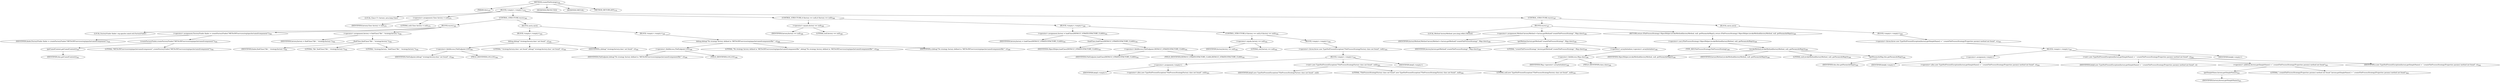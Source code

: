 digraph "createFileStrategy" {  
"924" [label = <(METHOD,createFileStrategy)<SUB>378</SUB>> ]
"83" [label = <(PARAM,this)<SUB>378</SUB>> ]
"925" [label = <(BLOCK,&lt;empty&gt;,&lt;empty&gt;)<SUB>378</SUB>> ]
"926" [label = <(LOCAL,Class&lt;?&gt; factory: java.lang.Class)> ]
"927" [label = <(&lt;operator&gt;.assignment,Class factory = null)<SUB>379</SUB>> ]
"928" [label = <(IDENTIFIER,factory,Class factory = null)<SUB>379</SUB>> ]
"929" [label = <(LITERAL,null,Class factory = null)<SUB>379</SUB>> ]
"930" [label = <(CONTROL_STRUCTURE,try,try)<SUB>380</SUB>> ]
"931" [label = <(BLOCK,try,try)<SUB>380</SUB>> ]
"932" [label = <(LOCAL,FactoryFinder finder: org.apache.camel.util.FactoryFinder)> ]
"933" [label = <(&lt;operator&gt;.assignment,FactoryFinder finder = createFactoryFinder(&quot;META-INF/services/org/apache/camel/component/&quot;))<SUB>381</SUB>> ]
"934" [label = <(IDENTIFIER,finder,FactoryFinder finder = createFactoryFinder(&quot;META-INF/services/org/apache/camel/component/&quot;))<SUB>381</SUB>> ]
"935" [label = <(createFactoryFinder,createFactoryFinder(&quot;META-INF/services/org/apache/camel/component/&quot;))<SUB>381</SUB>> ]
"936" [label = <(getCamelContext,getCamelContext())<SUB>381</SUB>> ]
"82" [label = <(IDENTIFIER,this,getCamelContext())<SUB>381</SUB>> ]
"937" [label = <(LITERAL,&quot;META-INF/services/org/apache/camel/component/&quot;,createFactoryFinder(&quot;META-INF/services/org/apache/camel/component/&quot;))<SUB>381</SUB>> ]
"938" [label = <(&lt;operator&gt;.assignment,factory = findClass(&quot;file&quot;, &quot;strategy.factory.&quot;))<SUB>382</SUB>> ]
"939" [label = <(IDENTIFIER,factory,factory = findClass(&quot;file&quot;, &quot;strategy.factory.&quot;))<SUB>382</SUB>> ]
"940" [label = <(findClass,findClass(&quot;file&quot;, &quot;strategy.factory.&quot;))<SUB>382</SUB>> ]
"941" [label = <(IDENTIFIER,finder,findClass(&quot;file&quot;, &quot;strategy.factory.&quot;))<SUB>382</SUB>> ]
"942" [label = <(LITERAL,&quot;file&quot;,findClass(&quot;file&quot;, &quot;strategy.factory.&quot;))<SUB>382</SUB>> ]
"943" [label = <(LITERAL,&quot;strategy.factory.&quot;,findClass(&quot;file&quot;, &quot;strategy.factory.&quot;))<SUB>382</SUB>> ]
"944" [label = <(BLOCK,catch,catch)> ]
"945" [label = <(BLOCK,&lt;empty&gt;,&lt;empty&gt;)<SUB>383</SUB>> ]
"946" [label = <(debug,debug(&quot;'strategy.factory.class' not found&quot;, e))<SUB>384</SUB>> ]
"947" [label = <(&lt;operator&gt;.fieldAccess,FileEndpoint.LOG)<SUB>384</SUB>> ]
"948" [label = <(IDENTIFIER,FileEndpoint,debug(&quot;'strategy.factory.class' not found&quot;, e))<SUB>384</SUB>> ]
"949" [label = <(FIELD_IDENTIFIER,LOG,LOG)<SUB>384</SUB>> ]
"950" [label = <(LITERAL,&quot;'strategy.factory.class' not found&quot;,debug(&quot;'strategy.factory.class' not found&quot;, e))<SUB>384</SUB>> ]
"951" [label = <(IDENTIFIER,e,debug(&quot;'strategy.factory.class' not found&quot;, e))<SUB>384</SUB>> ]
"952" [label = <(BLOCK,&lt;empty&gt;,&lt;empty&gt;)<SUB>385</SUB>> ]
"953" [label = <(debug,debug(&quot;No strategy factory defined in 'META-INF/services/org/apache/camel/component/file'&quot;, e))<SUB>386</SUB>> ]
"954" [label = <(&lt;operator&gt;.fieldAccess,FileEndpoint.LOG)<SUB>386</SUB>> ]
"955" [label = <(IDENTIFIER,FileEndpoint,debug(&quot;No strategy factory defined in 'META-INF/services/org/apache/camel/component/file'&quot;, e))<SUB>386</SUB>> ]
"956" [label = <(FIELD_IDENTIFIER,LOG,LOG)<SUB>386</SUB>> ]
"957" [label = <(LITERAL,&quot;No strategy factory defined in 'META-INF/services/org/apache/camel/component/file'&quot;,debug(&quot;No strategy factory defined in 'META-INF/services/org/apache/camel/component/file'&quot;, e))<SUB>386</SUB>> ]
"958" [label = <(IDENTIFIER,e,debug(&quot;No strategy factory defined in 'META-INF/services/org/apache/camel/component/file'&quot;, e))<SUB>386</SUB>> ]
"959" [label = <(CONTROL_STRUCTURE,if (factory == null),if (factory == null))<SUB>389</SUB>> ]
"960" [label = <(&lt;operator&gt;.equals,factory == null)<SUB>389</SUB>> ]
"961" [label = <(IDENTIFIER,factory,factory == null)<SUB>389</SUB>> ]
"962" [label = <(LITERAL,null,factory == null)<SUB>389</SUB>> ]
"963" [label = <(BLOCK,&lt;empty&gt;,&lt;empty&gt;)<SUB>389</SUB>> ]
"964" [label = <(&lt;operator&gt;.assignment,factory = loadClass(DEFAULT_STRATEGYFACTORY_CLASS))<SUB>391</SUB>> ]
"965" [label = <(IDENTIFIER,factory,factory = loadClass(DEFAULT_STRATEGYFACTORY_CLASS))<SUB>391</SUB>> ]
"966" [label = <(loadClass,loadClass(DEFAULT_STRATEGYFACTORY_CLASS))<SUB>391</SUB>> ]
"967" [label = <(IDENTIFIER,ObjectHelper,loadClass(DEFAULT_STRATEGYFACTORY_CLASS))<SUB>391</SUB>> ]
"968" [label = <(&lt;operator&gt;.fieldAccess,FileEndpoint.DEFAULT_STRATEGYFACTORY_CLASS)<SUB>391</SUB>> ]
"969" [label = <(IDENTIFIER,FileEndpoint,loadClass(DEFAULT_STRATEGYFACTORY_CLASS))<SUB>391</SUB>> ]
"970" [label = <(FIELD_IDENTIFIER,DEFAULT_STRATEGYFACTORY_CLASS,DEFAULT_STRATEGYFACTORY_CLASS)<SUB>391</SUB>> ]
"971" [label = <(CONTROL_STRUCTURE,if (factory == null),if (factory == null))<SUB>392</SUB>> ]
"972" [label = <(&lt;operator&gt;.equals,factory == null)<SUB>392</SUB>> ]
"973" [label = <(IDENTIFIER,factory,factory == null)<SUB>392</SUB>> ]
"974" [label = <(LITERAL,null,factory == null)<SUB>392</SUB>> ]
"975" [label = <(BLOCK,&lt;empty&gt;,&lt;empty&gt;)<SUB>392</SUB>> ]
"976" [label = <(&lt;operator&gt;.throw,throw new TypeNotPresentException(&quot;FileProcessStrategyFactory class not found&quot;, null);)<SUB>393</SUB>> ]
"977" [label = <(BLOCK,&lt;empty&gt;,&lt;empty&gt;)<SUB>393</SUB>> ]
"978" [label = <(&lt;operator&gt;.assignment,&lt;empty&gt;)> ]
"979" [label = <(IDENTIFIER,$obj5,&lt;empty&gt;)> ]
"980" [label = <(&lt;operator&gt;.alloc,new TypeNotPresentException(&quot;FileProcessStrategyFactory class not found&quot;, null))<SUB>393</SUB>> ]
"981" [label = <(&lt;init&gt;,new TypeNotPresentException(&quot;FileProcessStrategyFactory class not found&quot;, null))<SUB>393</SUB>> ]
"982" [label = <(IDENTIFIER,$obj5,new TypeNotPresentException(&quot;FileProcessStrategyFactory class not found&quot;, null))> ]
"983" [label = <(LITERAL,&quot;FileProcessStrategyFactory class not found&quot;,new TypeNotPresentException(&quot;FileProcessStrategyFactory class not found&quot;, null))<SUB>393</SUB>> ]
"984" [label = <(LITERAL,null,new TypeNotPresentException(&quot;FileProcessStrategyFactory class not found&quot;, null))<SUB>393</SUB>> ]
"985" [label = <(IDENTIFIER,$obj5,&lt;empty&gt;)> ]
"986" [label = <(CONTROL_STRUCTURE,try,try)<SUB>397</SUB>> ]
"987" [label = <(BLOCK,try,try)<SUB>397</SUB>> ]
"988" [label = <(LOCAL,Method factoryMethod: java.lang.reflect.Method)> ]
"989" [label = <(&lt;operator&gt;.assignment,Method factoryMethod = factory.getMethod(&quot;createFileProcessStrategy&quot;, Map.class))<SUB>398</SUB>> ]
"990" [label = <(IDENTIFIER,factoryMethod,Method factoryMethod = factory.getMethod(&quot;createFileProcessStrategy&quot;, Map.class))<SUB>398</SUB>> ]
"991" [label = <(getMethod,factory.getMethod(&quot;createFileProcessStrategy&quot;, Map.class))<SUB>398</SUB>> ]
"992" [label = <(IDENTIFIER,factory,factory.getMethod(&quot;createFileProcessStrategy&quot;, Map.class))<SUB>398</SUB>> ]
"993" [label = <(LITERAL,&quot;createFileProcessStrategy&quot;,factory.getMethod(&quot;createFileProcessStrategy&quot;, Map.class))<SUB>398</SUB>> ]
"994" [label = <(&lt;operator&gt;.arrayInitializer,&lt;operator&gt;.arrayInitializer)<SUB>398</SUB>> ]
"995" [label = <(&lt;operator&gt;.fieldAccess,Map.class)<SUB>398</SUB>> ]
"996" [label = <(IDENTIFIER,Map,&lt;operator&gt;.arrayInitializer)<SUB>398</SUB>> ]
"997" [label = <(FIELD_IDENTIFIER,class,class)<SUB>398</SUB>> ]
"998" [label = <(RETURN,return (FileProcessStrategy) ObjectHelper.invokeMethod(factoryMethod, null, getParamsAsMap());,return (FileProcessStrategy) ObjectHelper.invokeMethod(factoryMethod, null, getParamsAsMap());)<SUB>399</SUB>> ]
"999" [label = <(&lt;operator&gt;.cast,(FileProcessStrategy) ObjectHelper.invokeMethod(factoryMethod, null, getParamsAsMap()))<SUB>399</SUB>> ]
"1000" [label = <(TYPE_REF,FileProcessStrategy,FileProcessStrategy)<SUB>399</SUB>> ]
"1001" [label = <(invokeMethod,invokeMethod(factoryMethod, null, getParamsAsMap()))<SUB>399</SUB>> ]
"1002" [label = <(IDENTIFIER,ObjectHelper,invokeMethod(factoryMethod, null, getParamsAsMap()))<SUB>399</SUB>> ]
"1003" [label = <(IDENTIFIER,factoryMethod,invokeMethod(factoryMethod, null, getParamsAsMap()))<SUB>399</SUB>> ]
"1004" [label = <(LITERAL,null,invokeMethod(factoryMethod, null, getParamsAsMap()))<SUB>399</SUB>> ]
"1005" [label = <(getParamsAsMap,this.getParamsAsMap())<SUB>399</SUB>> ]
"84" [label = <(IDENTIFIER,this,this.getParamsAsMap())<SUB>399</SUB>> ]
"1006" [label = <(BLOCK,catch,catch)> ]
"1007" [label = <(BLOCK,&lt;empty&gt;,&lt;empty&gt;)<SUB>400</SUB>> ]
"1008" [label = <(&lt;operator&gt;.throw,throw new TypeNotPresentException(factory.getSimpleName() + &quot;.createFileProcessStrategy(Properties params) method not found&quot;, e);)<SUB>401</SUB>> ]
"1009" [label = <(BLOCK,&lt;empty&gt;,&lt;empty&gt;)<SUB>401</SUB>> ]
"1010" [label = <(&lt;operator&gt;.assignment,&lt;empty&gt;)> ]
"1011" [label = <(IDENTIFIER,$obj6,&lt;empty&gt;)> ]
"1012" [label = <(&lt;operator&gt;.alloc,new TypeNotPresentException(factory.getSimpleName() + &quot;.createFileProcessStrategy(Properties params) method not found&quot;, e))<SUB>401</SUB>> ]
"1013" [label = <(&lt;init&gt;,new TypeNotPresentException(factory.getSimpleName() + &quot;.createFileProcessStrategy(Properties params) method not found&quot;, e))<SUB>401</SUB>> ]
"1014" [label = <(IDENTIFIER,$obj6,new TypeNotPresentException(factory.getSimpleName() + &quot;.createFileProcessStrategy(Properties params) method not found&quot;, e))> ]
"1015" [label = <(&lt;operator&gt;.addition,factory.getSimpleName() + &quot;.createFileProcessStrategy(Properties params) method not found&quot;)<SUB>401</SUB>> ]
"1016" [label = <(getSimpleName,factory.getSimpleName())<SUB>401</SUB>> ]
"1017" [label = <(IDENTIFIER,factory,factory.getSimpleName())<SUB>401</SUB>> ]
"1018" [label = <(LITERAL,&quot;.createFileProcessStrategy(Properties params) method not found&quot;,factory.getSimpleName() + &quot;.createFileProcessStrategy(Properties params) method not found&quot;)<SUB>402</SUB>> ]
"1019" [label = <(IDENTIFIER,e,new TypeNotPresentException(factory.getSimpleName() + &quot;.createFileProcessStrategy(Properties params) method not found&quot;, e))<SUB>402</SUB>> ]
"1020" [label = <(IDENTIFIER,$obj6,&lt;empty&gt;)> ]
"1021" [label = <(MODIFIER,PROTECTED)> ]
"1022" [label = <(MODIFIER,VIRTUAL)> ]
"1023" [label = <(METHOD_RETURN,ANY)<SUB>378</SUB>> ]
  "924" -> "83" 
  "924" -> "925" 
  "924" -> "1021" 
  "924" -> "1022" 
  "924" -> "1023" 
  "925" -> "926" 
  "925" -> "927" 
  "925" -> "930" 
  "925" -> "959" 
  "925" -> "986" 
  "927" -> "928" 
  "927" -> "929" 
  "930" -> "931" 
  "930" -> "944" 
  "931" -> "932" 
  "931" -> "933" 
  "931" -> "938" 
  "933" -> "934" 
  "933" -> "935" 
  "935" -> "936" 
  "935" -> "937" 
  "936" -> "82" 
  "938" -> "939" 
  "938" -> "940" 
  "940" -> "941" 
  "940" -> "942" 
  "940" -> "943" 
  "944" -> "945" 
  "944" -> "952" 
  "945" -> "946" 
  "946" -> "947" 
  "946" -> "950" 
  "946" -> "951" 
  "947" -> "948" 
  "947" -> "949" 
  "952" -> "953" 
  "953" -> "954" 
  "953" -> "957" 
  "953" -> "958" 
  "954" -> "955" 
  "954" -> "956" 
  "959" -> "960" 
  "959" -> "963" 
  "960" -> "961" 
  "960" -> "962" 
  "963" -> "964" 
  "963" -> "971" 
  "964" -> "965" 
  "964" -> "966" 
  "966" -> "967" 
  "966" -> "968" 
  "968" -> "969" 
  "968" -> "970" 
  "971" -> "972" 
  "971" -> "975" 
  "972" -> "973" 
  "972" -> "974" 
  "975" -> "976" 
  "976" -> "977" 
  "977" -> "978" 
  "977" -> "981" 
  "977" -> "985" 
  "978" -> "979" 
  "978" -> "980" 
  "981" -> "982" 
  "981" -> "983" 
  "981" -> "984" 
  "986" -> "987" 
  "986" -> "1006" 
  "987" -> "988" 
  "987" -> "989" 
  "987" -> "998" 
  "989" -> "990" 
  "989" -> "991" 
  "991" -> "992" 
  "991" -> "993" 
  "991" -> "994" 
  "994" -> "995" 
  "995" -> "996" 
  "995" -> "997" 
  "998" -> "999" 
  "999" -> "1000" 
  "999" -> "1001" 
  "1001" -> "1002" 
  "1001" -> "1003" 
  "1001" -> "1004" 
  "1001" -> "1005" 
  "1005" -> "84" 
  "1006" -> "1007" 
  "1007" -> "1008" 
  "1008" -> "1009" 
  "1009" -> "1010" 
  "1009" -> "1013" 
  "1009" -> "1020" 
  "1010" -> "1011" 
  "1010" -> "1012" 
  "1013" -> "1014" 
  "1013" -> "1015" 
  "1013" -> "1019" 
  "1015" -> "1016" 
  "1015" -> "1018" 
  "1016" -> "1017" 
}
